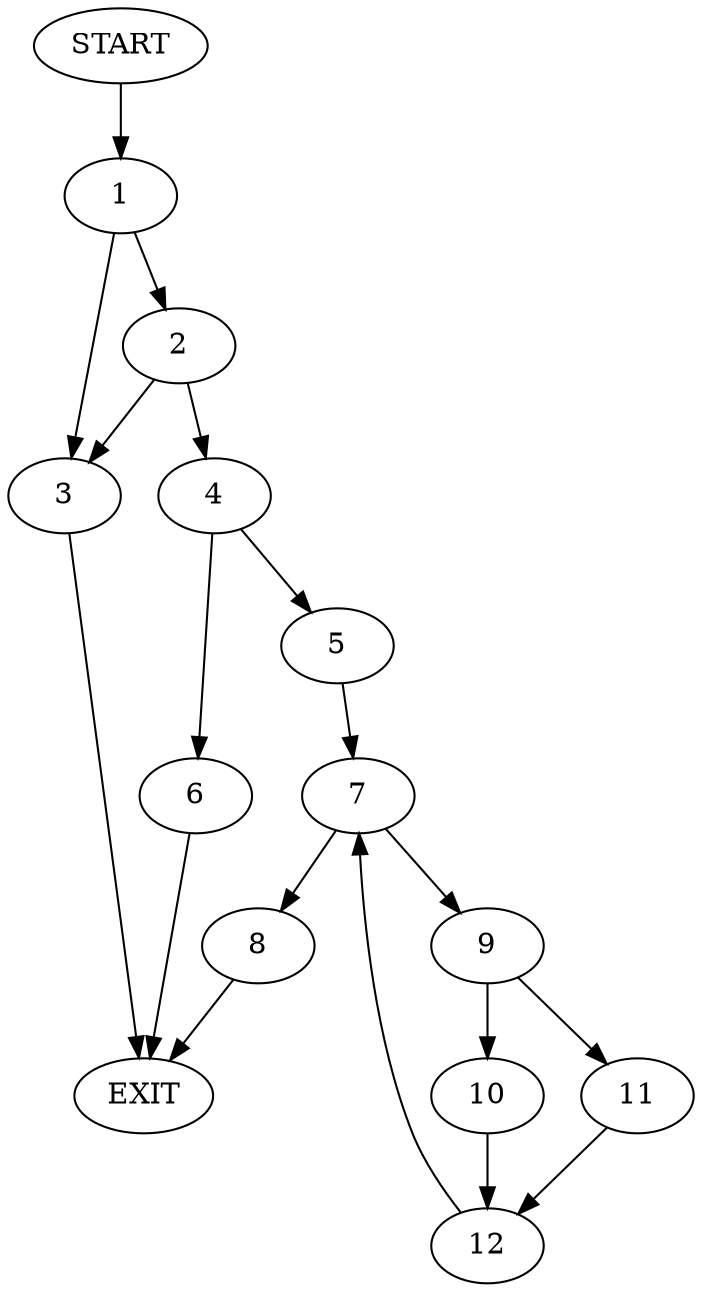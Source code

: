 digraph {
0 [label="START"]
13 [label="EXIT"]
0 -> 1
1 -> 2
1 -> 3
3 -> 13
2 -> 4
2 -> 3
4 -> 5
4 -> 6
5 -> 7
6 -> 13
7 -> 8
7 -> 9
9 -> 10
9 -> 11
8 -> 13
11 -> 12
10 -> 12
12 -> 7
}
